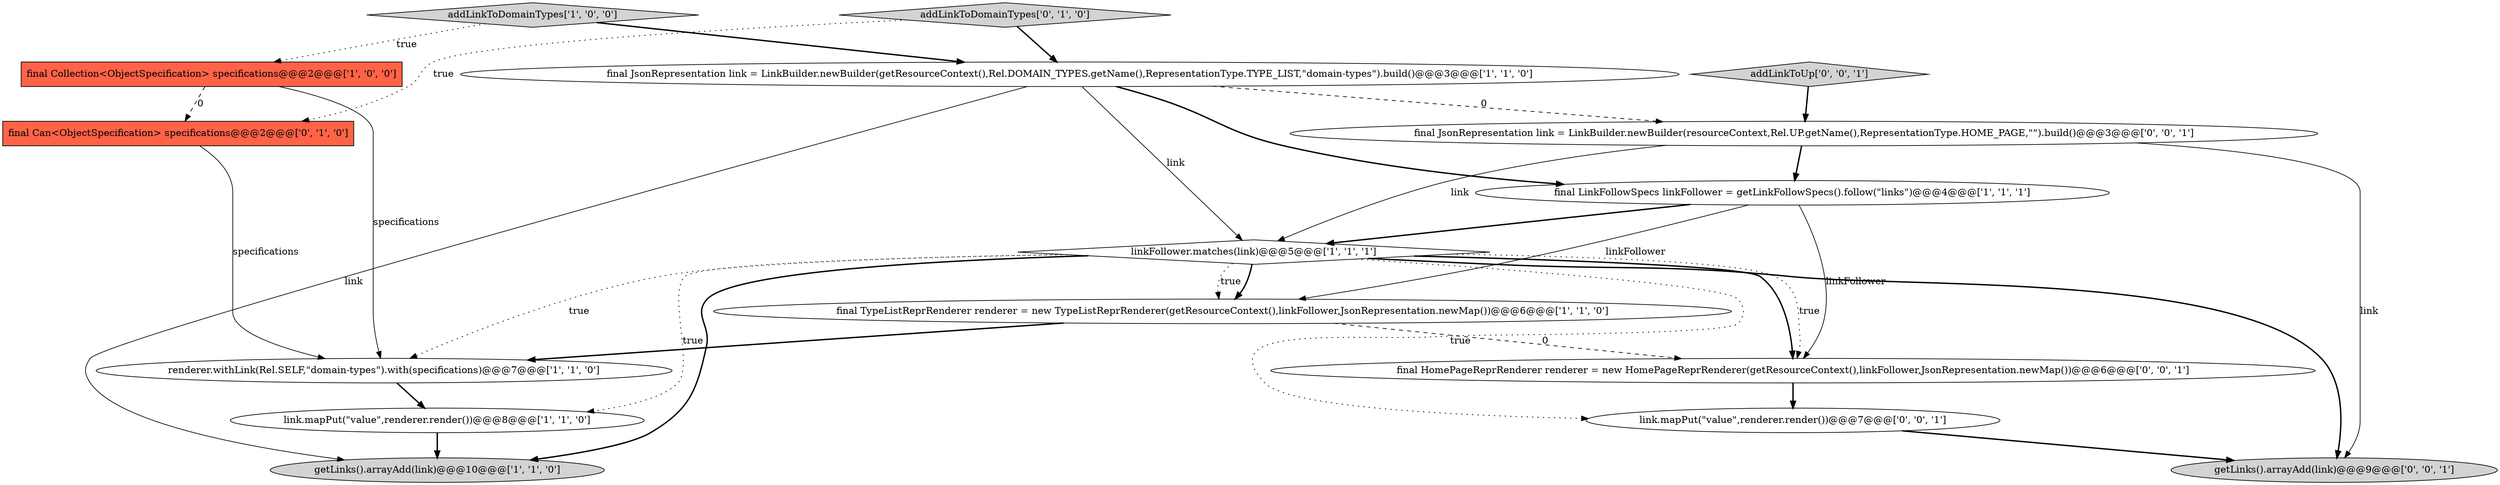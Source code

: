 digraph {
6 [style = filled, label = "final JsonRepresentation link = LinkBuilder.newBuilder(getResourceContext(),Rel.DOMAIN_TYPES.getName(),RepresentationType.TYPE_LIST,\"domain-types\").build()@@@3@@@['1', '1', '0']", fillcolor = white, shape = ellipse image = "AAA0AAABBB1BBB"];
13 [style = filled, label = "final HomePageReprRenderer renderer = new HomePageReprRenderer(getResourceContext(),linkFollower,JsonRepresentation.newMap())@@@6@@@['0', '0', '1']", fillcolor = white, shape = ellipse image = "AAA0AAABBB3BBB"];
11 [style = filled, label = "getLinks().arrayAdd(link)@@@9@@@['0', '0', '1']", fillcolor = lightgray, shape = ellipse image = "AAA0AAABBB3BBB"];
14 [style = filled, label = "addLinkToUp['0', '0', '1']", fillcolor = lightgray, shape = diamond image = "AAA0AAABBB3BBB"];
7 [style = filled, label = "addLinkToDomainTypes['1', '0', '0']", fillcolor = lightgray, shape = diamond image = "AAA0AAABBB1BBB"];
1 [style = filled, label = "linkFollower.matches(link)@@@5@@@['1', '1', '1']", fillcolor = white, shape = diamond image = "AAA0AAABBB1BBB"];
12 [style = filled, label = "final JsonRepresentation link = LinkBuilder.newBuilder(resourceContext,Rel.UP.getName(),RepresentationType.HOME_PAGE,\"\").build()@@@3@@@['0', '0', '1']", fillcolor = white, shape = ellipse image = "AAA0AAABBB3BBB"];
4 [style = filled, label = "getLinks().arrayAdd(link)@@@10@@@['1', '1', '0']", fillcolor = lightgray, shape = ellipse image = "AAA0AAABBB1BBB"];
8 [style = filled, label = "final LinkFollowSpecs linkFollower = getLinkFollowSpecs().follow(\"links\")@@@4@@@['1', '1', '1']", fillcolor = white, shape = ellipse image = "AAA0AAABBB1BBB"];
9 [style = filled, label = "addLinkToDomainTypes['0', '1', '0']", fillcolor = lightgray, shape = diamond image = "AAA0AAABBB2BBB"];
10 [style = filled, label = "final Can<ObjectSpecification> specifications@@@2@@@['0', '1', '0']", fillcolor = tomato, shape = box image = "AAA1AAABBB2BBB"];
3 [style = filled, label = "renderer.withLink(Rel.SELF,\"domain-types\").with(specifications)@@@7@@@['1', '1', '0']", fillcolor = white, shape = ellipse image = "AAA0AAABBB1BBB"];
5 [style = filled, label = "final TypeListReprRenderer renderer = new TypeListReprRenderer(getResourceContext(),linkFollower,JsonRepresentation.newMap())@@@6@@@['1', '1', '0']", fillcolor = white, shape = ellipse image = "AAA0AAABBB1BBB"];
2 [style = filled, label = "link.mapPut(\"value\",renderer.render())@@@8@@@['1', '1', '0']", fillcolor = white, shape = ellipse image = "AAA0AAABBB1BBB"];
15 [style = filled, label = "link.mapPut(\"value\",renderer.render())@@@7@@@['0', '0', '1']", fillcolor = white, shape = ellipse image = "AAA0AAABBB3BBB"];
0 [style = filled, label = "final Collection<ObjectSpecification> specifications@@@2@@@['1', '0', '0']", fillcolor = tomato, shape = box image = "AAA1AAABBB1BBB"];
1->5 [style = bold, label=""];
5->3 [style = bold, label=""];
5->13 [style = dashed, label="0"];
6->4 [style = solid, label="link"];
1->4 [style = bold, label=""];
8->5 [style = solid, label="linkFollower"];
8->13 [style = solid, label="linkFollower"];
0->3 [style = solid, label="specifications"];
10->3 [style = solid, label="specifications"];
7->0 [style = dotted, label="true"];
2->4 [style = bold, label=""];
1->13 [style = bold, label=""];
0->10 [style = dashed, label="0"];
1->11 [style = bold, label=""];
9->6 [style = bold, label=""];
1->3 [style = dotted, label="true"];
6->12 [style = dashed, label="0"];
1->13 [style = dotted, label="true"];
8->1 [style = bold, label=""];
15->11 [style = bold, label=""];
3->2 [style = bold, label=""];
12->8 [style = bold, label=""];
1->15 [style = dotted, label="true"];
14->12 [style = bold, label=""];
7->6 [style = bold, label=""];
6->8 [style = bold, label=""];
12->1 [style = solid, label="link"];
13->15 [style = bold, label=""];
12->11 [style = solid, label="link"];
6->1 [style = solid, label="link"];
1->2 [style = dotted, label="true"];
9->10 [style = dotted, label="true"];
1->5 [style = dotted, label="true"];
}
